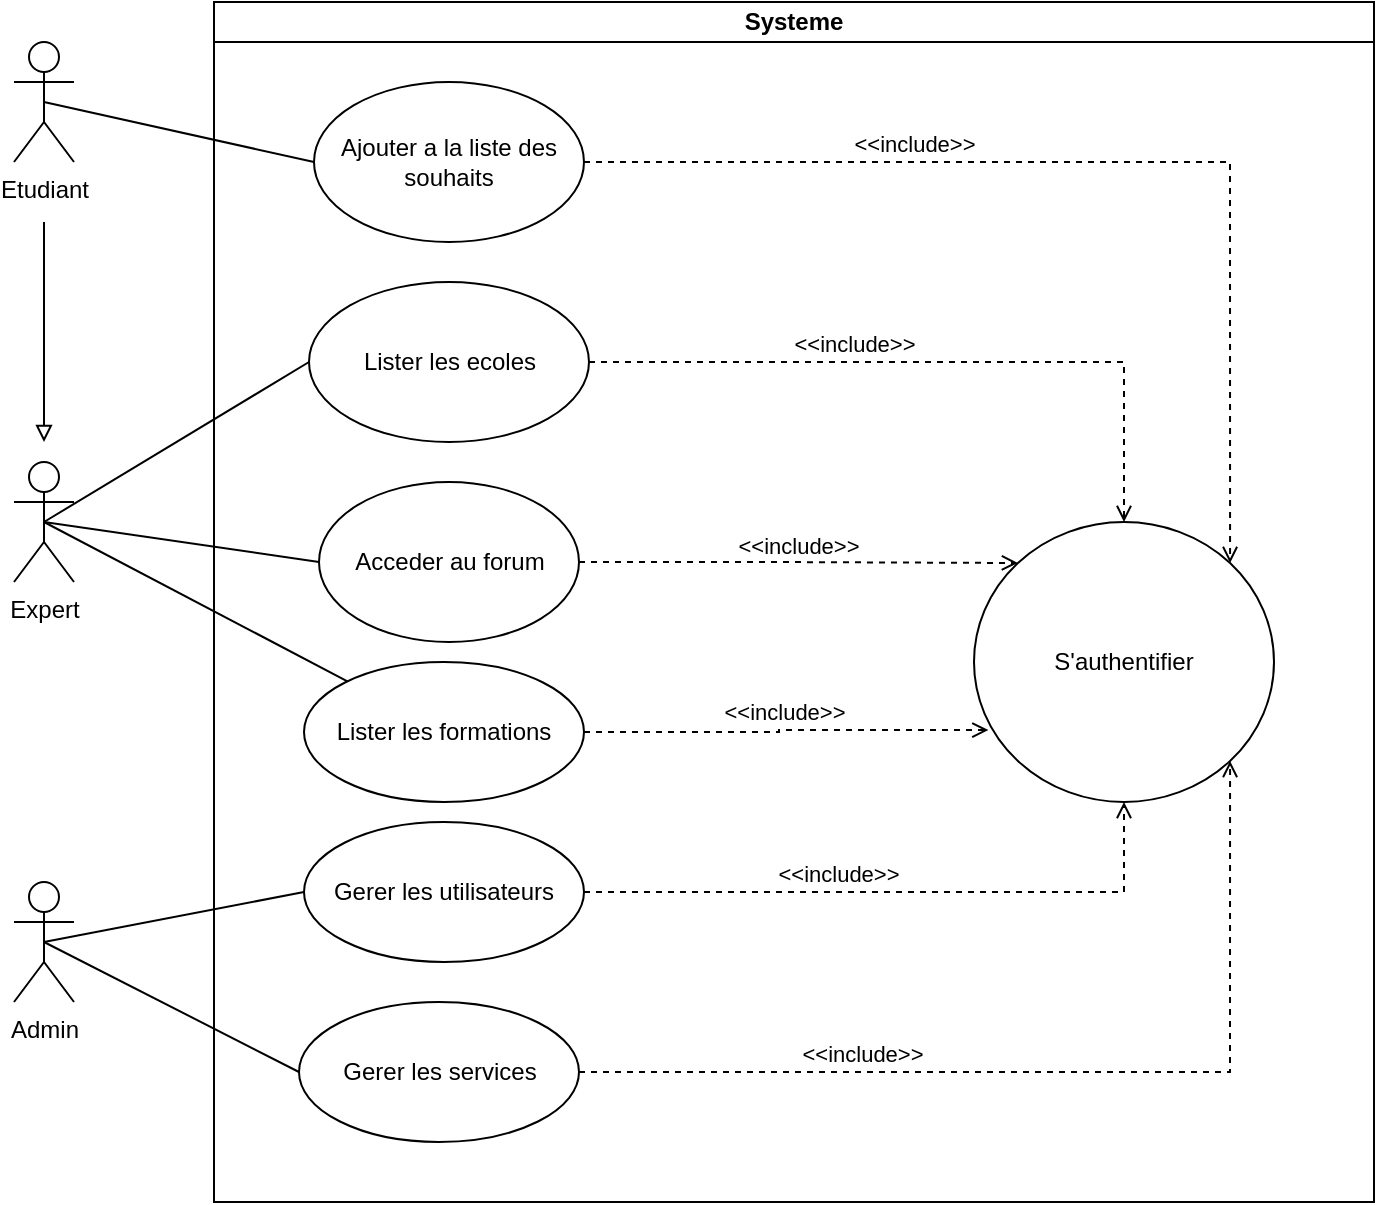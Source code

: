 <mxfile><diagram id="ef7UkZZwtmyC8ZMAXyEd" name="Page-1"><mxGraphModel dx="988" dy="597" grid="1" gridSize="10" guides="1" tooltips="1" connect="1" arrows="1" fold="1" page="1" pageScale="1" pageWidth="850" pageHeight="1100" math="0" shadow="0"><root><mxCell id="0"/><mxCell id="1" parent="0"/><mxCell id="2" value="Systeme" style="swimlane;whiteSpace=wrap;html=1;startSize=20;" parent="1" vertex="1"><mxGeometry x="230" y="60" width="580" height="600" as="geometry"/></mxCell><mxCell id="13" value="Gerer les services" style="ellipse;whiteSpace=wrap;html=1;" parent="2" vertex="1"><mxGeometry x="42.5" y="500" width="140" height="70" as="geometry"/></mxCell><mxCell id="18" value="Lister les ecoles" style="ellipse;whiteSpace=wrap;html=1;" parent="2" vertex="1"><mxGeometry x="47.5" y="140" width="140" height="80" as="geometry"/></mxCell><mxCell id="20" value="Acceder au forum" style="ellipse;whiteSpace=wrap;html=1;" parent="2" vertex="1"><mxGeometry x="52.5" y="240" width="130" height="80" as="geometry"/></mxCell><mxCell id="21" value="Ajouter a la liste des souhaits" style="ellipse;whiteSpace=wrap;html=1;" parent="2" vertex="1"><mxGeometry x="50" y="40" width="135" height="80" as="geometry"/></mxCell><mxCell id="22" value="S'authentifier" style="ellipse;whiteSpace=wrap;html=1;" parent="2" vertex="1"><mxGeometry x="380" y="260" width="150" height="140" as="geometry"/></mxCell><mxCell id="23" value="Gerer les utilisateurs" style="ellipse;whiteSpace=wrap;html=1;" parent="2" vertex="1"><mxGeometry x="45" y="410" width="140" height="70" as="geometry"/></mxCell><mxCell id="17" value="Lister les formations" style="ellipse;whiteSpace=wrap;html=1;" parent="2" vertex="1"><mxGeometry x="45" y="330" width="140" height="70" as="geometry"/></mxCell><mxCell id="31" value="&amp;lt;&amp;lt;include&amp;gt;&amp;gt;" style="html=1;verticalAlign=bottom;labelBackgroundColor=none;endArrow=open;endFill=0;dashed=1;rounded=0;exitX=1;exitY=0.5;exitDx=0;exitDy=0;entryX=0.5;entryY=0;entryDx=0;entryDy=0;edgeStyle=orthogonalEdgeStyle;" parent="2" source="18" target="22" edge="1"><mxGeometry x="-0.237" width="160" relative="1" as="geometry"><mxPoint x="240" y="240" as="sourcePoint"/><mxPoint x="400" y="240" as="targetPoint"/><mxPoint as="offset"/></mxGeometry></mxCell><mxCell id="32" value="&amp;lt;&amp;lt;include&amp;gt;&amp;gt;" style="html=1;verticalAlign=bottom;labelBackgroundColor=none;endArrow=open;endFill=0;dashed=1;rounded=0;exitX=1;exitY=0.5;exitDx=0;exitDy=0;entryX=0;entryY=0;entryDx=0;entryDy=0;edgeStyle=orthogonalEdgeStyle;" parent="2" source="20" target="22" edge="1"><mxGeometry width="160" relative="1" as="geometry"><mxPoint x="185" y="280" as="sourcePoint"/><mxPoint x="452.5" y="370" as="targetPoint"/></mxGeometry></mxCell><mxCell id="33" value="&amp;lt;&amp;lt;include&amp;gt;&amp;gt;" style="html=1;verticalAlign=bottom;labelBackgroundColor=none;endArrow=open;endFill=0;dashed=1;rounded=0;entryX=0.048;entryY=0.743;entryDx=0;entryDy=0;edgeStyle=orthogonalEdgeStyle;exitX=1;exitY=0.5;exitDx=0;exitDy=0;entryPerimeter=0;" parent="2" source="17" target="22" edge="1"><mxGeometry width="160" relative="1" as="geometry"><mxPoint x="188" y="370" as="sourcePoint"/><mxPoint x="455" y="460" as="targetPoint"/></mxGeometry></mxCell><mxCell id="34" value="&amp;lt;&amp;lt;include&amp;gt;&amp;gt;" style="html=1;verticalAlign=bottom;labelBackgroundColor=none;endArrow=open;endFill=0;dashed=1;rounded=0;exitX=1;exitY=0.5;exitDx=0;exitDy=0;entryX=0.5;entryY=1;entryDx=0;entryDy=0;edgeStyle=orthogonalEdgeStyle;" parent="2" source="23" target="22" edge="1"><mxGeometry x="-0.194" width="160" relative="1" as="geometry"><mxPoint x="260" y="449.5" as="sourcePoint"/><mxPoint x="484.467" y="450.003" as="targetPoint"/><mxPoint as="offset"/></mxGeometry></mxCell><mxCell id="35" value="&amp;lt;&amp;lt;include&amp;gt;&amp;gt;" style="html=1;verticalAlign=bottom;labelBackgroundColor=none;endArrow=open;endFill=0;dashed=1;rounded=0;exitX=1;exitY=0.5;exitDx=0;exitDy=0;entryX=1;entryY=1;entryDx=0;entryDy=0;edgeStyle=orthogonalEdgeStyle;" parent="2" source="13" target="22" edge="1"><mxGeometry x="-0.413" width="160" relative="1" as="geometry"><mxPoint x="210" y="585" as="sourcePoint"/><mxPoint x="480" y="520" as="targetPoint"/><mxPoint as="offset"/></mxGeometry></mxCell><mxCell id="36" value="&amp;lt;&amp;lt;include&amp;gt;&amp;gt;" style="html=1;verticalAlign=bottom;labelBackgroundColor=none;endArrow=open;endFill=0;dashed=1;rounded=0;exitX=1;exitY=0.5;exitDx=0;exitDy=0;entryX=1;entryY=0;entryDx=0;entryDy=0;edgeStyle=orthogonalEdgeStyle;" parent="2" source="21" target="22" edge="1"><mxGeometry x="-0.37" width="160" relative="1" as="geometry"><mxPoint x="250" y="60" as="sourcePoint"/><mxPoint x="517.5" y="140" as="targetPoint"/><mxPoint as="offset"/></mxGeometry></mxCell><mxCell id="16" style="edgeStyle=none;html=1;exitX=0.5;exitY=0.5;exitDx=0;exitDy=0;exitPerimeter=0;endArrow=none;endFill=0;entryX=0;entryY=0.5;entryDx=0;entryDy=0;" parent="1" source="3" target="21" edge="1"><mxGeometry relative="1" as="geometry"><mxPoint x="350" y="135" as="targetPoint"/></mxGeometry></mxCell><mxCell id="28" style="edgeStyle=none;html=1;entryX=0.5;entryY=0;entryDx=0;entryDy=0;entryPerimeter=0;endArrow=none;endFill=0;strokeColor=none;rounded=0;" parent="1" source="3" target="5" edge="1"><mxGeometry relative="1" as="geometry"/></mxCell><mxCell id="29" style="edgeStyle=none;rounded=0;html=1;endArrow=block;endFill=0;startArrow=none;startFill=0;" parent="1" edge="1"><mxGeometry relative="1" as="geometry"><mxPoint x="145" y="280" as="targetPoint"/><mxPoint x="145" y="170" as="sourcePoint"/></mxGeometry></mxCell><mxCell id="3" value="Etudiant" style="shape=umlActor;html=1;verticalLabelPosition=bottom;verticalAlign=top;align=center;" parent="1" vertex="1"><mxGeometry x="130" y="80" width="30" height="60" as="geometry"/></mxCell><mxCell id="24" style="edgeStyle=none;html=1;endArrow=none;endFill=0;exitX=0.5;exitY=0.5;exitDx=0;exitDy=0;exitPerimeter=0;" parent="1" source="5" target="17" edge="1"><mxGeometry relative="1" as="geometry"><mxPoint x="230" y="310" as="sourcePoint"/></mxGeometry></mxCell><mxCell id="26" style="edgeStyle=none;html=1;exitX=0.5;exitY=0.5;exitDx=0;exitDy=0;exitPerimeter=0;entryX=0;entryY=0.5;entryDx=0;entryDy=0;endArrow=none;endFill=0;" parent="1" source="5" target="18" edge="1"><mxGeometry relative="1" as="geometry"/></mxCell><mxCell id="27" style="edgeStyle=none;html=1;exitX=0.5;exitY=0.5;exitDx=0;exitDy=0;exitPerimeter=0;entryX=0;entryY=0.5;entryDx=0;entryDy=0;endArrow=none;endFill=0;" parent="1" source="5" target="20" edge="1"><mxGeometry relative="1" as="geometry"/></mxCell><mxCell id="5" value="Expert" style="shape=umlActor;html=1;verticalLabelPosition=bottom;verticalAlign=top;align=center;" parent="1" vertex="1"><mxGeometry x="130" y="290" width="30" height="60" as="geometry"/></mxCell><mxCell id="37" style="rounded=0;html=1;exitX=0.5;exitY=0.5;exitDx=0;exitDy=0;exitPerimeter=0;entryX=0;entryY=0.5;entryDx=0;entryDy=0;startArrow=none;startFill=0;endArrow=none;endFill=0;" parent="1" source="6" target="23" edge="1"><mxGeometry relative="1" as="geometry"/></mxCell><mxCell id="38" style="edgeStyle=none;rounded=0;html=1;exitX=0.5;exitY=0.5;exitDx=0;exitDy=0;exitPerimeter=0;entryX=0;entryY=0.5;entryDx=0;entryDy=0;startArrow=none;startFill=0;endArrow=none;endFill=0;" parent="1" source="6" target="13" edge="1"><mxGeometry relative="1" as="geometry"/></mxCell><mxCell id="6" value="Admin" style="shape=umlActor;html=1;verticalLabelPosition=bottom;verticalAlign=top;align=center;" parent="1" vertex="1"><mxGeometry x="130" y="500" width="30" height="60" as="geometry"/></mxCell></root></mxGraphModel></diagram></mxfile>